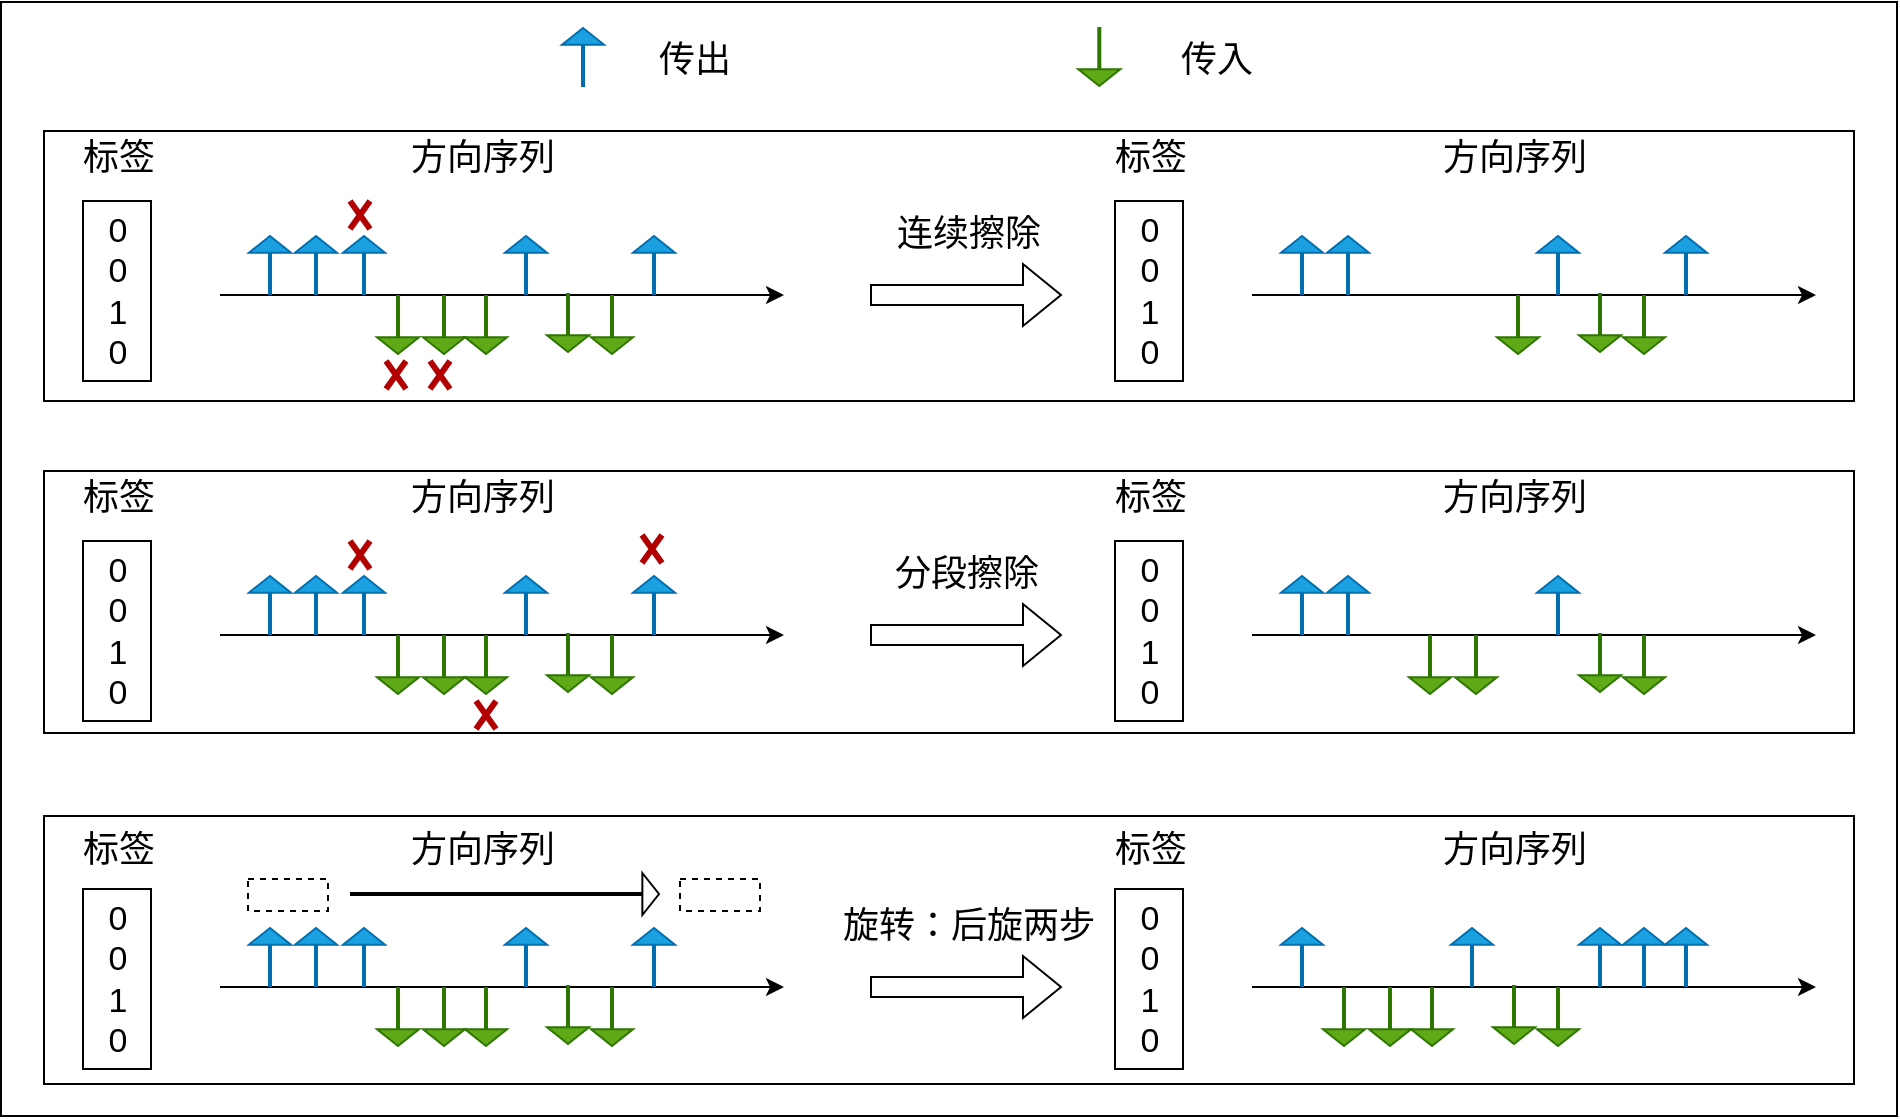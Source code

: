 <mxfile version="24.2.7" type="github">
  <diagram name="第 1 页" id="veTfEaaRUg24bMU7oj6q">
    <mxGraphModel dx="2250" dy="539" grid="0" gridSize="10" guides="1" tooltips="1" connect="1" arrows="1" fold="1" page="0" pageScale="1" pageWidth="827" pageHeight="1169" math="0" shadow="0">
      <root>
        <mxCell id="0" />
        <mxCell id="1" parent="0" />
        <mxCell id="7KPiV920Xkv_OjgTi7J9-102" value="" style="endArrow=classic;html=1;rounded=0;fontStyle=0" edge="1" parent="1">
          <mxGeometry width="50" height="50" relative="1" as="geometry">
            <mxPoint x="-854" y="662.5" as="sourcePoint" />
            <mxPoint x="-572" y="662.5" as="targetPoint" />
          </mxGeometry>
        </mxCell>
        <mxCell id="7KPiV920Xkv_OjgTi7J9-103" value="" style="shape=flexArrow;endArrow=classic;html=1;rounded=0;fontStyle=0" edge="1" parent="1">
          <mxGeometry width="50" height="50" relative="1" as="geometry">
            <mxPoint x="-529" y="662.5" as="sourcePoint" />
            <mxPoint x="-433" y="662.5" as="targetPoint" />
          </mxGeometry>
        </mxCell>
        <mxCell id="7KPiV920Xkv_OjgTi7J9-104" value="&lt;font size=&quot;1&quot;&gt;&lt;span style=&quot;font-size: 18px;&quot;&gt;分段擦除&lt;/span&gt;&lt;/font&gt;" style="text;html=1;align=center;verticalAlign=middle;resizable=0;points=[];autosize=1;strokeColor=none;fillColor=none;fontStyle=0" vertex="1" parent="1">
          <mxGeometry x="-526" y="614.5" width="90" height="34" as="geometry" />
        </mxCell>
        <mxCell id="7KPiV920Xkv_OjgTi7J9-105" value="" style="shape=flexArrow;endArrow=classic;html=1;rounded=0;endWidth=19;endSize=2.44;width=1;fillColor=#1ba1e2;strokeColor=#006EAF;fontStyle=0" edge="1" parent="1">
          <mxGeometry width="50" height="50" relative="1" as="geometry">
            <mxPoint x="-806" y="662.5" as="sourcePoint" />
            <mxPoint x="-806" y="632.5" as="targetPoint" />
          </mxGeometry>
        </mxCell>
        <mxCell id="7KPiV920Xkv_OjgTi7J9-106" value="" style="shape=flexArrow;endArrow=classic;html=1;rounded=0;endWidth=19;endSize=2.44;width=1;fillColor=#1ba1e2;strokeColor=#006EAF;fontStyle=0" edge="1" parent="1">
          <mxGeometry width="50" height="50" relative="1" as="geometry">
            <mxPoint x="-782" y="662.5" as="sourcePoint" />
            <mxPoint x="-782" y="632.5" as="targetPoint" />
          </mxGeometry>
        </mxCell>
        <mxCell id="7KPiV920Xkv_OjgTi7J9-107" value="" style="shape=flexArrow;endArrow=classic;html=1;rounded=0;endWidth=19;endSize=2.44;width=1;fillColor=#1ba1e2;strokeColor=#006EAF;fontStyle=0" edge="1" parent="1">
          <mxGeometry width="50" height="50" relative="1" as="geometry">
            <mxPoint x="-829" y="662.5" as="sourcePoint" />
            <mxPoint x="-829" y="632.5" as="targetPoint" />
          </mxGeometry>
        </mxCell>
        <mxCell id="7KPiV920Xkv_OjgTi7J9-108" value="" style="shape=flexArrow;endArrow=classic;html=1;rounded=0;fillColor=#60a917;strokeColor=#2D7600;endWidth=19;endSize=2.44;width=1;fontStyle=0" edge="1" parent="1">
          <mxGeometry width="50" height="50" relative="1" as="geometry">
            <mxPoint x="-765" y="662.5" as="sourcePoint" />
            <mxPoint x="-765" y="692.5" as="targetPoint" />
          </mxGeometry>
        </mxCell>
        <mxCell id="7KPiV920Xkv_OjgTi7J9-109" value="" style="shape=flexArrow;endArrow=classic;html=1;rounded=0;fillColor=#60a917;strokeColor=#2D7600;endWidth=19;endSize=2.44;width=1;fontStyle=0" edge="1" parent="1">
          <mxGeometry width="50" height="50" relative="1" as="geometry">
            <mxPoint x="-742" y="662.5" as="sourcePoint" />
            <mxPoint x="-742" y="692.5" as="targetPoint" />
          </mxGeometry>
        </mxCell>
        <mxCell id="7KPiV920Xkv_OjgTi7J9-110" value="" style="shape=flexArrow;endArrow=classic;html=1;rounded=0;fillColor=#60a917;strokeColor=#2D7600;endWidth=19;endSize=2.44;width=1;fontStyle=0" edge="1" parent="1">
          <mxGeometry width="50" height="50" relative="1" as="geometry">
            <mxPoint x="-721" y="662.5" as="sourcePoint" />
            <mxPoint x="-721" y="692.5" as="targetPoint" />
          </mxGeometry>
        </mxCell>
        <mxCell id="7KPiV920Xkv_OjgTi7J9-111" value="" style="shape=flexArrow;endArrow=classic;html=1;rounded=0;endWidth=19;endSize=2.44;width=1;fillColor=#1ba1e2;strokeColor=#006EAF;fontStyle=0" edge="1" parent="1">
          <mxGeometry width="50" height="50" relative="1" as="geometry">
            <mxPoint x="-701" y="662.5" as="sourcePoint" />
            <mxPoint x="-701" y="632.5" as="targetPoint" />
          </mxGeometry>
        </mxCell>
        <mxCell id="7KPiV920Xkv_OjgTi7J9-112" value="" style="shape=flexArrow;endArrow=classic;html=1;rounded=0;fillColor=#60a917;strokeColor=#2D7600;endWidth=19;endSize=2.44;width=1;fontStyle=0" edge="1" parent="1">
          <mxGeometry width="50" height="50" relative="1" as="geometry">
            <mxPoint x="-680" y="661.5" as="sourcePoint" />
            <mxPoint x="-680" y="691.5" as="targetPoint" />
          </mxGeometry>
        </mxCell>
        <mxCell id="7KPiV920Xkv_OjgTi7J9-113" value="" style="shape=flexArrow;endArrow=classic;html=1;rounded=0;fillColor=#60a917;strokeColor=#2D7600;endWidth=19;endSize=2.44;width=1;fontStyle=0" edge="1" parent="1">
          <mxGeometry width="50" height="50" relative="1" as="geometry">
            <mxPoint x="-658" y="662.5" as="sourcePoint" />
            <mxPoint x="-658" y="692.5" as="targetPoint" />
          </mxGeometry>
        </mxCell>
        <mxCell id="7KPiV920Xkv_OjgTi7J9-114" value="" style="shape=flexArrow;endArrow=classic;html=1;rounded=0;endWidth=19;endSize=2.44;width=1;fillColor=#1ba1e2;strokeColor=#006EAF;fontStyle=0" edge="1" parent="1">
          <mxGeometry width="50" height="50" relative="1" as="geometry">
            <mxPoint x="-637" y="662.5" as="sourcePoint" />
            <mxPoint x="-637" y="632.5" as="targetPoint" />
          </mxGeometry>
        </mxCell>
        <mxCell id="7KPiV920Xkv_OjgTi7J9-115" value="&lt;font size=&quot;1&quot;&gt;&lt;span&gt;&lt;font style=&quot;font-size: 18px;&quot;&gt;方向序列&lt;/font&gt;&lt;/span&gt;&lt;/font&gt;" style="text;html=1;align=center;verticalAlign=middle;resizable=0;points=[];autosize=1;strokeColor=none;fillColor=none;fontStyle=0" vertex="1" parent="1">
          <mxGeometry x="-768" y="576.5" width="90" height="34" as="geometry" />
        </mxCell>
        <mxCell id="7KPiV920Xkv_OjgTi7J9-116" value="&lt;font size=&quot;1&quot;&gt;&lt;span&gt;&lt;font style=&quot;font-size: 18px;&quot;&gt;标签&lt;/font&gt;&lt;/span&gt;&lt;/font&gt;" style="text;html=1;align=center;verticalAlign=middle;resizable=0;points=[];autosize=1;strokeColor=none;fillColor=none;fontStyle=0" vertex="1" parent="1">
          <mxGeometry x="-932" y="576.5" width="54" height="34" as="geometry" />
        </mxCell>
        <mxCell id="7KPiV920Xkv_OjgTi7J9-117" value="&lt;div style=&quot;font-size: 17px;&quot;&gt;&lt;font style=&quot;font-size: 17px;&quot;&gt;&lt;span&gt;&lt;font style=&quot;font-size: 17px;&quot;&gt;0&lt;/font&gt;&lt;/span&gt;&lt;/font&gt;&lt;/div&gt;&lt;div style=&quot;font-size: 17px;&quot;&gt;&lt;font style=&quot;font-size: 17px;&quot;&gt;&lt;span&gt;&lt;font style=&quot;font-size: 17px;&quot;&gt;0&lt;br&gt;&lt;/font&gt;&lt;/span&gt;&lt;/font&gt;&lt;/div&gt;&lt;div style=&quot;font-size: 17px;&quot;&gt;&lt;font style=&quot;font-size: 17px;&quot;&gt;&lt;span&gt;&lt;font style=&quot;font-size: 17px;&quot;&gt;1&lt;/font&gt;&lt;/span&gt;&lt;/font&gt;&lt;/div&gt;&lt;div style=&quot;font-size: 17px;&quot;&gt;&lt;font style=&quot;font-size: 17px;&quot;&gt;&lt;span&gt;&lt;font style=&quot;font-size: 17px;&quot;&gt;&lt;font style=&quot;font-size: 17px;&quot;&gt;0&lt;/font&gt;&lt;br&gt;&lt;/font&gt;&lt;/span&gt;&lt;/font&gt;&lt;/div&gt;" style="rounded=0;whiteSpace=wrap;html=1;fontStyle=0" vertex="1" parent="1">
          <mxGeometry x="-922.5" y="789.5" width="34" height="90" as="geometry" />
        </mxCell>
        <mxCell id="7KPiV920Xkv_OjgTi7J9-118" value="" style="shape=umlDestroy;whiteSpace=wrap;html=1;strokeWidth=3;targetShapes=umlLifeline;fillColor=#e51400;fontColor=#ffffff;strokeColor=#B20000;fontStyle=0" vertex="1" parent="1">
          <mxGeometry x="-643" y="612.5" width="10" height="14" as="geometry" />
        </mxCell>
        <mxCell id="7KPiV920Xkv_OjgTi7J9-119" value="" style="shape=umlDestroy;whiteSpace=wrap;html=1;strokeWidth=3;targetShapes=umlLifeline;fillColor=#e51400;fontColor=#ffffff;strokeColor=#B20000;fontStyle=0" vertex="1" parent="1">
          <mxGeometry x="-789" y="615.5" width="10" height="14" as="geometry" />
        </mxCell>
        <mxCell id="7KPiV920Xkv_OjgTi7J9-120" value="" style="shape=umlDestroy;whiteSpace=wrap;html=1;strokeWidth=3;targetShapes=umlLifeline;fillColor=#e51400;fontColor=#ffffff;strokeColor=#B20000;fontStyle=0" vertex="1" parent="1">
          <mxGeometry x="-726" y="695.5" width="10" height="14" as="geometry" />
        </mxCell>
        <mxCell id="7KPiV920Xkv_OjgTi7J9-121" value="" style="endArrow=classic;html=1;rounded=0;fontStyle=0" edge="1" parent="1">
          <mxGeometry width="50" height="50" relative="1" as="geometry">
            <mxPoint x="-338" y="662.5" as="sourcePoint" />
            <mxPoint x="-56" y="662.5" as="targetPoint" />
          </mxGeometry>
        </mxCell>
        <mxCell id="7KPiV920Xkv_OjgTi7J9-122" value="" style="shape=flexArrow;endArrow=classic;html=1;rounded=0;endWidth=19;endSize=2.44;width=1;fillColor=#1ba1e2;strokeColor=#006EAF;fontStyle=0" edge="1" parent="1">
          <mxGeometry width="50" height="50" relative="1" as="geometry">
            <mxPoint x="-290" y="662.5" as="sourcePoint" />
            <mxPoint x="-290" y="632.5" as="targetPoint" />
          </mxGeometry>
        </mxCell>
        <mxCell id="7KPiV920Xkv_OjgTi7J9-123" value="" style="shape=flexArrow;endArrow=classic;html=1;rounded=0;endWidth=19;endSize=2.44;width=1;fillColor=#1ba1e2;strokeColor=#006EAF;fontStyle=0" edge="1" parent="1">
          <mxGeometry width="50" height="50" relative="1" as="geometry">
            <mxPoint x="-313" y="662.5" as="sourcePoint" />
            <mxPoint x="-313" y="632.5" as="targetPoint" />
          </mxGeometry>
        </mxCell>
        <mxCell id="7KPiV920Xkv_OjgTi7J9-124" value="" style="shape=flexArrow;endArrow=classic;html=1;rounded=0;fillColor=#60a917;strokeColor=#2D7600;endWidth=19;endSize=2.44;width=1;fontStyle=0" edge="1" parent="1">
          <mxGeometry width="50" height="50" relative="1" as="geometry">
            <mxPoint x="-249" y="662.5" as="sourcePoint" />
            <mxPoint x="-249" y="692.5" as="targetPoint" />
          </mxGeometry>
        </mxCell>
        <mxCell id="7KPiV920Xkv_OjgTi7J9-125" value="" style="shape=flexArrow;endArrow=classic;html=1;rounded=0;fillColor=#60a917;strokeColor=#2D7600;endWidth=19;endSize=2.44;width=1;fontStyle=0" edge="1" parent="1">
          <mxGeometry width="50" height="50" relative="1" as="geometry">
            <mxPoint x="-226" y="662.5" as="sourcePoint" />
            <mxPoint x="-226" y="692.5" as="targetPoint" />
          </mxGeometry>
        </mxCell>
        <mxCell id="7KPiV920Xkv_OjgTi7J9-126" value="" style="shape=flexArrow;endArrow=classic;html=1;rounded=0;endWidth=19;endSize=2.44;width=1;fillColor=#1ba1e2;strokeColor=#006EAF;fontStyle=0" edge="1" parent="1">
          <mxGeometry width="50" height="50" relative="1" as="geometry">
            <mxPoint x="-185" y="662.5" as="sourcePoint" />
            <mxPoint x="-185" y="632.5" as="targetPoint" />
          </mxGeometry>
        </mxCell>
        <mxCell id="7KPiV920Xkv_OjgTi7J9-127" value="" style="shape=flexArrow;endArrow=classic;html=1;rounded=0;fillColor=#60a917;strokeColor=#2D7600;endWidth=19;endSize=2.44;width=1;fontStyle=0" edge="1" parent="1">
          <mxGeometry width="50" height="50" relative="1" as="geometry">
            <mxPoint x="-164" y="661.5" as="sourcePoint" />
            <mxPoint x="-164" y="691.5" as="targetPoint" />
          </mxGeometry>
        </mxCell>
        <mxCell id="7KPiV920Xkv_OjgTi7J9-128" value="" style="shape=flexArrow;endArrow=classic;html=1;rounded=0;fillColor=#60a917;strokeColor=#2D7600;endWidth=19;endSize=2.44;width=1;fontStyle=0" edge="1" parent="1">
          <mxGeometry width="50" height="50" relative="1" as="geometry">
            <mxPoint x="-142" y="662.5" as="sourcePoint" />
            <mxPoint x="-142" y="692.5" as="targetPoint" />
          </mxGeometry>
        </mxCell>
        <mxCell id="7KPiV920Xkv_OjgTi7J9-129" value="&lt;font size=&quot;1&quot;&gt;&lt;span&gt;&lt;font style=&quot;font-size: 18px;&quot;&gt;方向序列&lt;/font&gt;&lt;/span&gt;&lt;/font&gt;" style="text;html=1;align=center;verticalAlign=middle;resizable=0;points=[];autosize=1;strokeColor=none;fillColor=none;fontStyle=0" vertex="1" parent="1">
          <mxGeometry x="-252" y="576.5" width="90" height="34" as="geometry" />
        </mxCell>
        <mxCell id="7KPiV920Xkv_OjgTi7J9-130" value="&lt;font size=&quot;1&quot;&gt;&lt;span&gt;&lt;font style=&quot;font-size: 18px;&quot;&gt;标签&lt;/font&gt;&lt;/span&gt;&lt;/font&gt;" style="text;html=1;align=center;verticalAlign=middle;resizable=0;points=[];autosize=1;strokeColor=none;fillColor=none;fontStyle=0" vertex="1" parent="1">
          <mxGeometry x="-416" y="576.5" width="54" height="34" as="geometry" />
        </mxCell>
        <mxCell id="7KPiV920Xkv_OjgTi7J9-131" value="&lt;div style=&quot;font-size: 17px;&quot;&gt;&lt;font style=&quot;font-size: 17px;&quot;&gt;&lt;span&gt;&lt;font style=&quot;font-size: 17px;&quot;&gt;0&lt;/font&gt;&lt;/span&gt;&lt;/font&gt;&lt;/div&gt;&lt;div style=&quot;font-size: 17px;&quot;&gt;&lt;font style=&quot;font-size: 17px;&quot;&gt;&lt;span&gt;&lt;font style=&quot;font-size: 17px;&quot;&gt;0&lt;br&gt;&lt;/font&gt;&lt;/span&gt;&lt;/font&gt;&lt;/div&gt;&lt;div style=&quot;font-size: 17px;&quot;&gt;&lt;font style=&quot;font-size: 17px;&quot;&gt;&lt;span&gt;&lt;font style=&quot;font-size: 17px;&quot;&gt;1&lt;/font&gt;&lt;/span&gt;&lt;/font&gt;&lt;/div&gt;&lt;div style=&quot;font-size: 17px;&quot;&gt;&lt;font style=&quot;font-size: 17px;&quot;&gt;&lt;span&gt;&lt;font style=&quot;font-size: 17px;&quot;&gt;&lt;font style=&quot;font-size: 17px;&quot;&gt;0&lt;/font&gt;&lt;br&gt;&lt;/font&gt;&lt;/span&gt;&lt;/font&gt;&lt;/div&gt;" style="rounded=0;whiteSpace=wrap;html=1;fontStyle=0" vertex="1" parent="1">
          <mxGeometry x="-406.5" y="615.5" width="34" height="90" as="geometry" />
        </mxCell>
        <mxCell id="7KPiV920Xkv_OjgTi7J9-132" value="" style="endArrow=classic;html=1;rounded=0;fontStyle=0" edge="1" parent="1">
          <mxGeometry width="50" height="50" relative="1" as="geometry">
            <mxPoint x="-854" y="492.5" as="sourcePoint" />
            <mxPoint x="-572" y="492.5" as="targetPoint" />
          </mxGeometry>
        </mxCell>
        <mxCell id="7KPiV920Xkv_OjgTi7J9-133" value="" style="shape=flexArrow;endArrow=classic;html=1;rounded=0;fontStyle=0" edge="1" parent="1">
          <mxGeometry width="50" height="50" relative="1" as="geometry">
            <mxPoint x="-529" y="492.5" as="sourcePoint" />
            <mxPoint x="-433" y="492.5" as="targetPoint" />
          </mxGeometry>
        </mxCell>
        <mxCell id="7KPiV920Xkv_OjgTi7J9-134" value="&lt;font size=&quot;1&quot;&gt;&lt;span style=&quot;font-size: 18px;&quot;&gt;连续擦除&lt;/span&gt;&lt;/font&gt;" style="text;html=1;align=center;verticalAlign=middle;resizable=0;points=[];autosize=1;strokeColor=none;fillColor=none;fontStyle=0" vertex="1" parent="1">
          <mxGeometry x="-525" y="444.5" width="90" height="34" as="geometry" />
        </mxCell>
        <mxCell id="7KPiV920Xkv_OjgTi7J9-135" value="" style="shape=flexArrow;endArrow=classic;html=1;rounded=0;endWidth=19;endSize=2.44;width=1;fillColor=#1ba1e2;strokeColor=#006EAF;fontStyle=0" edge="1" parent="1">
          <mxGeometry width="50" height="50" relative="1" as="geometry">
            <mxPoint x="-806" y="492.5" as="sourcePoint" />
            <mxPoint x="-806" y="462.5" as="targetPoint" />
          </mxGeometry>
        </mxCell>
        <mxCell id="7KPiV920Xkv_OjgTi7J9-136" value="" style="shape=flexArrow;endArrow=classic;html=1;rounded=0;endWidth=19;endSize=2.44;width=1;fillColor=#1ba1e2;strokeColor=#006EAF;fontStyle=0" edge="1" parent="1">
          <mxGeometry width="50" height="50" relative="1" as="geometry">
            <mxPoint x="-782" y="492.5" as="sourcePoint" />
            <mxPoint x="-782" y="462.5" as="targetPoint" />
          </mxGeometry>
        </mxCell>
        <mxCell id="7KPiV920Xkv_OjgTi7J9-137" value="" style="shape=flexArrow;endArrow=classic;html=1;rounded=0;endWidth=19;endSize=2.44;width=1;fillColor=#1ba1e2;strokeColor=#006EAF;fontStyle=0" edge="1" parent="1">
          <mxGeometry width="50" height="50" relative="1" as="geometry">
            <mxPoint x="-829" y="492.5" as="sourcePoint" />
            <mxPoint x="-829" y="462.5" as="targetPoint" />
          </mxGeometry>
        </mxCell>
        <mxCell id="7KPiV920Xkv_OjgTi7J9-138" value="" style="shape=flexArrow;endArrow=classic;html=1;rounded=0;fillColor=#60a917;strokeColor=#2D7600;endWidth=19;endSize=2.44;width=1;fontStyle=0" edge="1" parent="1">
          <mxGeometry width="50" height="50" relative="1" as="geometry">
            <mxPoint x="-765" y="492.5" as="sourcePoint" />
            <mxPoint x="-765" y="522.5" as="targetPoint" />
          </mxGeometry>
        </mxCell>
        <mxCell id="7KPiV920Xkv_OjgTi7J9-139" value="" style="shape=flexArrow;endArrow=classic;html=1;rounded=0;fillColor=#60a917;strokeColor=#2D7600;endWidth=19;endSize=2.44;width=1;fontStyle=0" edge="1" parent="1">
          <mxGeometry width="50" height="50" relative="1" as="geometry">
            <mxPoint x="-742" y="492.5" as="sourcePoint" />
            <mxPoint x="-742" y="522.5" as="targetPoint" />
          </mxGeometry>
        </mxCell>
        <mxCell id="7KPiV920Xkv_OjgTi7J9-140" value="" style="shape=flexArrow;endArrow=classic;html=1;rounded=0;fillColor=#60a917;strokeColor=#2D7600;endWidth=19;endSize=2.44;width=1;fontStyle=0" edge="1" parent="1">
          <mxGeometry width="50" height="50" relative="1" as="geometry">
            <mxPoint x="-721" y="492.5" as="sourcePoint" />
            <mxPoint x="-721" y="522.5" as="targetPoint" />
          </mxGeometry>
        </mxCell>
        <mxCell id="7KPiV920Xkv_OjgTi7J9-141" value="" style="shape=flexArrow;endArrow=classic;html=1;rounded=0;endWidth=19;endSize=2.44;width=1;fillColor=#1ba1e2;strokeColor=#006EAF;fontStyle=0" edge="1" parent="1">
          <mxGeometry width="50" height="50" relative="1" as="geometry">
            <mxPoint x="-701" y="492.5" as="sourcePoint" />
            <mxPoint x="-701" y="462.5" as="targetPoint" />
          </mxGeometry>
        </mxCell>
        <mxCell id="7KPiV920Xkv_OjgTi7J9-142" value="" style="shape=flexArrow;endArrow=classic;html=1;rounded=0;fillColor=#60a917;strokeColor=#2D7600;endWidth=19;endSize=2.44;width=1;fontStyle=0" edge="1" parent="1">
          <mxGeometry width="50" height="50" relative="1" as="geometry">
            <mxPoint x="-680" y="491.5" as="sourcePoint" />
            <mxPoint x="-680" y="521.5" as="targetPoint" />
          </mxGeometry>
        </mxCell>
        <mxCell id="7KPiV920Xkv_OjgTi7J9-143" value="" style="shape=flexArrow;endArrow=classic;html=1;rounded=0;fillColor=#60a917;strokeColor=#2D7600;endWidth=19;endSize=2.44;width=1;fontStyle=0" edge="1" parent="1">
          <mxGeometry width="50" height="50" relative="1" as="geometry">
            <mxPoint x="-658" y="492.5" as="sourcePoint" />
            <mxPoint x="-658" y="522.5" as="targetPoint" />
          </mxGeometry>
        </mxCell>
        <mxCell id="7KPiV920Xkv_OjgTi7J9-144" value="" style="shape=flexArrow;endArrow=classic;html=1;rounded=0;endWidth=19;endSize=2.44;width=1;fillColor=#1ba1e2;strokeColor=#006EAF;fontStyle=0" edge="1" parent="1">
          <mxGeometry width="50" height="50" relative="1" as="geometry">
            <mxPoint x="-637" y="492.5" as="sourcePoint" />
            <mxPoint x="-637" y="462.5" as="targetPoint" />
          </mxGeometry>
        </mxCell>
        <mxCell id="7KPiV920Xkv_OjgTi7J9-145" value="&lt;font size=&quot;1&quot;&gt;&lt;span&gt;&lt;font style=&quot;font-size: 18px;&quot;&gt;方向序列&lt;/font&gt;&lt;/span&gt;&lt;/font&gt;" style="text;html=1;align=center;verticalAlign=middle;resizable=0;points=[];autosize=1;strokeColor=none;fillColor=none;fontStyle=0" vertex="1" parent="1">
          <mxGeometry x="-768" y="406.5" width="90" height="34" as="geometry" />
        </mxCell>
        <mxCell id="7KPiV920Xkv_OjgTi7J9-146" value="&lt;font size=&quot;1&quot;&gt;&lt;span&gt;&lt;font style=&quot;font-size: 18px;&quot;&gt;标签&lt;/font&gt;&lt;/span&gt;&lt;/font&gt;" style="text;html=1;align=center;verticalAlign=middle;resizable=0;points=[];autosize=1;strokeColor=none;fillColor=none;fontStyle=0" vertex="1" parent="1">
          <mxGeometry x="-932" y="406.5" width="54" height="34" as="geometry" />
        </mxCell>
        <mxCell id="7KPiV920Xkv_OjgTi7J9-147" value="&lt;div style=&quot;font-size: 17px;&quot;&gt;&lt;font style=&quot;font-size: 17px;&quot;&gt;&lt;span&gt;&lt;font style=&quot;font-size: 17px;&quot;&gt;0&lt;/font&gt;&lt;/span&gt;&lt;/font&gt;&lt;/div&gt;&lt;div style=&quot;font-size: 17px;&quot;&gt;&lt;font style=&quot;font-size: 17px;&quot;&gt;&lt;span&gt;&lt;font style=&quot;font-size: 17px;&quot;&gt;0&lt;br&gt;&lt;/font&gt;&lt;/span&gt;&lt;/font&gt;&lt;/div&gt;&lt;div style=&quot;font-size: 17px;&quot;&gt;&lt;font style=&quot;font-size: 17px;&quot;&gt;&lt;span&gt;&lt;font style=&quot;font-size: 17px;&quot;&gt;1&lt;/font&gt;&lt;/span&gt;&lt;/font&gt;&lt;/div&gt;&lt;div style=&quot;font-size: 17px;&quot;&gt;&lt;font style=&quot;font-size: 17px;&quot;&gt;&lt;span&gt;&lt;font style=&quot;font-size: 17px;&quot;&gt;&lt;font style=&quot;font-size: 17px;&quot;&gt;0&lt;/font&gt;&lt;br&gt;&lt;/font&gt;&lt;/span&gt;&lt;/font&gt;&lt;/div&gt;" style="rounded=0;whiteSpace=wrap;html=1;fontStyle=0" vertex="1" parent="1">
          <mxGeometry x="-922.5" y="445.5" width="34" height="90" as="geometry" />
        </mxCell>
        <mxCell id="7KPiV920Xkv_OjgTi7J9-148" value="" style="shape=umlDestroy;whiteSpace=wrap;html=1;strokeWidth=3;targetShapes=umlLifeline;fillColor=#e51400;fontColor=#ffffff;strokeColor=#B20000;fontStyle=0" vertex="1" parent="1">
          <mxGeometry x="-749" y="525.5" width="10" height="14" as="geometry" />
        </mxCell>
        <mxCell id="7KPiV920Xkv_OjgTi7J9-149" value="" style="shape=umlDestroy;whiteSpace=wrap;html=1;strokeWidth=3;targetShapes=umlLifeline;fillColor=#e51400;fontColor=#ffffff;strokeColor=#B20000;fontStyle=0" vertex="1" parent="1">
          <mxGeometry x="-789" y="445.5" width="10" height="14" as="geometry" />
        </mxCell>
        <mxCell id="7KPiV920Xkv_OjgTi7J9-150" value="" style="endArrow=classic;html=1;rounded=0;fontStyle=0" edge="1" parent="1">
          <mxGeometry width="50" height="50" relative="1" as="geometry">
            <mxPoint x="-338" y="492.5" as="sourcePoint" />
            <mxPoint x="-56" y="492.5" as="targetPoint" />
          </mxGeometry>
        </mxCell>
        <mxCell id="7KPiV920Xkv_OjgTi7J9-151" value="" style="shape=flexArrow;endArrow=classic;html=1;rounded=0;endWidth=19;endSize=2.44;width=1;fillColor=#1ba1e2;strokeColor=#006EAF;fontStyle=0" edge="1" parent="1">
          <mxGeometry width="50" height="50" relative="1" as="geometry">
            <mxPoint x="-290" y="492.5" as="sourcePoint" />
            <mxPoint x="-290" y="462.5" as="targetPoint" />
          </mxGeometry>
        </mxCell>
        <mxCell id="7KPiV920Xkv_OjgTi7J9-152" value="" style="shape=flexArrow;endArrow=classic;html=1;rounded=0;endWidth=19;endSize=2.44;width=1;fillColor=#1ba1e2;strokeColor=#006EAF;fontStyle=0" edge="1" parent="1">
          <mxGeometry width="50" height="50" relative="1" as="geometry">
            <mxPoint x="-313" y="492.5" as="sourcePoint" />
            <mxPoint x="-313" y="462.5" as="targetPoint" />
          </mxGeometry>
        </mxCell>
        <mxCell id="7KPiV920Xkv_OjgTi7J9-153" value="" style="shape=flexArrow;endArrow=classic;html=1;rounded=0;fillColor=#60a917;strokeColor=#2D7600;endWidth=19;endSize=2.44;width=1;fontStyle=0" edge="1" parent="1">
          <mxGeometry width="50" height="50" relative="1" as="geometry">
            <mxPoint x="-205" y="492.5" as="sourcePoint" />
            <mxPoint x="-205" y="522.5" as="targetPoint" />
          </mxGeometry>
        </mxCell>
        <mxCell id="7KPiV920Xkv_OjgTi7J9-154" value="" style="shape=flexArrow;endArrow=classic;html=1;rounded=0;endWidth=19;endSize=2.44;width=1;fillColor=#1ba1e2;strokeColor=#006EAF;fontStyle=0" edge="1" parent="1">
          <mxGeometry width="50" height="50" relative="1" as="geometry">
            <mxPoint x="-185" y="492.5" as="sourcePoint" />
            <mxPoint x="-185" y="462.5" as="targetPoint" />
          </mxGeometry>
        </mxCell>
        <mxCell id="7KPiV920Xkv_OjgTi7J9-155" value="" style="shape=flexArrow;endArrow=classic;html=1;rounded=0;fillColor=#60a917;strokeColor=#2D7600;endWidth=19;endSize=2.44;width=1;fontStyle=0" edge="1" parent="1">
          <mxGeometry width="50" height="50" relative="1" as="geometry">
            <mxPoint x="-164" y="491.5" as="sourcePoint" />
            <mxPoint x="-164" y="521.5" as="targetPoint" />
          </mxGeometry>
        </mxCell>
        <mxCell id="7KPiV920Xkv_OjgTi7J9-156" value="" style="shape=flexArrow;endArrow=classic;html=1;rounded=0;fillColor=#60a917;strokeColor=#2D7600;endWidth=19;endSize=2.44;width=1;fontStyle=0" edge="1" parent="1">
          <mxGeometry width="50" height="50" relative="1" as="geometry">
            <mxPoint x="-142" y="492.5" as="sourcePoint" />
            <mxPoint x="-142" y="522.5" as="targetPoint" />
          </mxGeometry>
        </mxCell>
        <mxCell id="7KPiV920Xkv_OjgTi7J9-157" value="" style="shape=flexArrow;endArrow=classic;html=1;rounded=0;endWidth=19;endSize=2.44;width=1;fillColor=#1ba1e2;strokeColor=#006EAF;fontStyle=0" edge="1" parent="1">
          <mxGeometry width="50" height="50" relative="1" as="geometry">
            <mxPoint x="-121" y="492.5" as="sourcePoint" />
            <mxPoint x="-121" y="462.5" as="targetPoint" />
          </mxGeometry>
        </mxCell>
        <mxCell id="7KPiV920Xkv_OjgTi7J9-158" value="&lt;font size=&quot;1&quot;&gt;&lt;span&gt;&lt;font style=&quot;font-size: 18px;&quot;&gt;方向序列&lt;/font&gt;&lt;/span&gt;&lt;/font&gt;" style="text;html=1;align=center;verticalAlign=middle;resizable=0;points=[];autosize=1;strokeColor=none;fillColor=none;fontStyle=0" vertex="1" parent="1">
          <mxGeometry x="-252" y="406.5" width="90" height="34" as="geometry" />
        </mxCell>
        <mxCell id="7KPiV920Xkv_OjgTi7J9-159" value="&lt;font size=&quot;1&quot;&gt;&lt;span&gt;&lt;font style=&quot;font-size: 18px;&quot;&gt;标签&lt;/font&gt;&lt;/span&gt;&lt;/font&gt;" style="text;html=1;align=center;verticalAlign=middle;resizable=0;points=[];autosize=1;strokeColor=none;fillColor=none;fontStyle=0" vertex="1" parent="1">
          <mxGeometry x="-416" y="406.5" width="54" height="34" as="geometry" />
        </mxCell>
        <mxCell id="7KPiV920Xkv_OjgTi7J9-160" value="&lt;div style=&quot;font-size: 17px;&quot;&gt;&lt;font style=&quot;font-size: 17px;&quot;&gt;&lt;span&gt;&lt;font style=&quot;font-size: 17px;&quot;&gt;0&lt;/font&gt;&lt;/span&gt;&lt;/font&gt;&lt;/div&gt;&lt;div style=&quot;font-size: 17px;&quot;&gt;&lt;font style=&quot;font-size: 17px;&quot;&gt;&lt;span&gt;&lt;font style=&quot;font-size: 17px;&quot;&gt;0&lt;br&gt;&lt;/font&gt;&lt;/span&gt;&lt;/font&gt;&lt;/div&gt;&lt;div style=&quot;font-size: 17px;&quot;&gt;&lt;font style=&quot;font-size: 17px;&quot;&gt;&lt;span&gt;&lt;font style=&quot;font-size: 17px;&quot;&gt;1&lt;/font&gt;&lt;/span&gt;&lt;/font&gt;&lt;/div&gt;&lt;div style=&quot;font-size: 17px;&quot;&gt;&lt;font style=&quot;font-size: 17px;&quot;&gt;&lt;span&gt;&lt;font style=&quot;font-size: 17px;&quot;&gt;&lt;font style=&quot;font-size: 17px;&quot;&gt;0&lt;/font&gt;&lt;br&gt;&lt;/font&gt;&lt;/span&gt;&lt;/font&gt;&lt;/div&gt;" style="rounded=0;whiteSpace=wrap;html=1;fontStyle=0" vertex="1" parent="1">
          <mxGeometry x="-406.5" y="445.5" width="34" height="90" as="geometry" />
        </mxCell>
        <mxCell id="7KPiV920Xkv_OjgTi7J9-161" value="" style="endArrow=classic;html=1;rounded=0;fontStyle=0" edge="1" parent="1">
          <mxGeometry width="50" height="50" relative="1" as="geometry">
            <mxPoint x="-854" y="838.5" as="sourcePoint" />
            <mxPoint x="-572" y="838.5" as="targetPoint" />
          </mxGeometry>
        </mxCell>
        <mxCell id="7KPiV920Xkv_OjgTi7J9-162" value="" style="shape=flexArrow;endArrow=classic;html=1;rounded=0;fontStyle=0" edge="1" parent="1">
          <mxGeometry width="50" height="50" relative="1" as="geometry">
            <mxPoint x="-529" y="838.5" as="sourcePoint" />
            <mxPoint x="-433" y="838.5" as="targetPoint" />
          </mxGeometry>
        </mxCell>
        <mxCell id="7KPiV920Xkv_OjgTi7J9-163" value="&lt;font size=&quot;1&quot;&gt;&lt;span style=&quot;font-size: 18px;&quot;&gt;旋转：后旋两步&lt;/span&gt;&lt;/font&gt;" style="text;html=1;align=center;verticalAlign=middle;resizable=0;points=[];autosize=1;strokeColor=none;fillColor=none;fontStyle=0" vertex="1" parent="1">
          <mxGeometry x="-552" y="790.5" width="144" height="34" as="geometry" />
        </mxCell>
        <mxCell id="7KPiV920Xkv_OjgTi7J9-164" value="" style="shape=flexArrow;endArrow=classic;html=1;rounded=0;endWidth=19;endSize=2.44;width=1;fillColor=#1ba1e2;strokeColor=#006EAF;fontStyle=0" edge="1" parent="1">
          <mxGeometry width="50" height="50" relative="1" as="geometry">
            <mxPoint x="-806" y="838.5" as="sourcePoint" />
            <mxPoint x="-806" y="808.5" as="targetPoint" />
          </mxGeometry>
        </mxCell>
        <mxCell id="7KPiV920Xkv_OjgTi7J9-165" value="" style="shape=flexArrow;endArrow=classic;html=1;rounded=0;endWidth=19;endSize=2.44;width=1;fillColor=#1ba1e2;strokeColor=#006EAF;fontStyle=0" edge="1" parent="1">
          <mxGeometry width="50" height="50" relative="1" as="geometry">
            <mxPoint x="-782" y="838.5" as="sourcePoint" />
            <mxPoint x="-782" y="808.5" as="targetPoint" />
          </mxGeometry>
        </mxCell>
        <mxCell id="7KPiV920Xkv_OjgTi7J9-166" value="" style="shape=flexArrow;endArrow=classic;html=1;rounded=0;endWidth=19;endSize=2.44;width=1;fillColor=#1ba1e2;strokeColor=#006EAF;fontStyle=0" edge="1" parent="1">
          <mxGeometry width="50" height="50" relative="1" as="geometry">
            <mxPoint x="-829" y="838.5" as="sourcePoint" />
            <mxPoint x="-829" y="808.5" as="targetPoint" />
          </mxGeometry>
        </mxCell>
        <mxCell id="7KPiV920Xkv_OjgTi7J9-167" value="" style="shape=flexArrow;endArrow=classic;html=1;rounded=0;fillColor=#60a917;strokeColor=#2D7600;endWidth=19;endSize=2.44;width=1;fontStyle=0" edge="1" parent="1">
          <mxGeometry width="50" height="50" relative="1" as="geometry">
            <mxPoint x="-765" y="838.5" as="sourcePoint" />
            <mxPoint x="-765" y="868.5" as="targetPoint" />
          </mxGeometry>
        </mxCell>
        <mxCell id="7KPiV920Xkv_OjgTi7J9-168" value="" style="shape=flexArrow;endArrow=classic;html=1;rounded=0;fillColor=#60a917;strokeColor=#2D7600;endWidth=19;endSize=2.44;width=1;fontStyle=0" edge="1" parent="1">
          <mxGeometry width="50" height="50" relative="1" as="geometry">
            <mxPoint x="-742" y="838.5" as="sourcePoint" />
            <mxPoint x="-742" y="868.5" as="targetPoint" />
          </mxGeometry>
        </mxCell>
        <mxCell id="7KPiV920Xkv_OjgTi7J9-169" value="" style="shape=flexArrow;endArrow=classic;html=1;rounded=0;fillColor=#60a917;strokeColor=#2D7600;endWidth=19;endSize=2.44;width=1;fontStyle=0" edge="1" parent="1">
          <mxGeometry width="50" height="50" relative="1" as="geometry">
            <mxPoint x="-721" y="838.5" as="sourcePoint" />
            <mxPoint x="-721" y="868.5" as="targetPoint" />
          </mxGeometry>
        </mxCell>
        <mxCell id="7KPiV920Xkv_OjgTi7J9-170" value="" style="shape=flexArrow;endArrow=classic;html=1;rounded=0;endWidth=19;endSize=2.44;width=1;fillColor=#1ba1e2;strokeColor=#006EAF;fontStyle=0" edge="1" parent="1">
          <mxGeometry width="50" height="50" relative="1" as="geometry">
            <mxPoint x="-701" y="838.5" as="sourcePoint" />
            <mxPoint x="-701" y="808.5" as="targetPoint" />
          </mxGeometry>
        </mxCell>
        <mxCell id="7KPiV920Xkv_OjgTi7J9-171" value="" style="shape=flexArrow;endArrow=classic;html=1;rounded=0;fillColor=#60a917;strokeColor=#2D7600;endWidth=19;endSize=2.44;width=1;fontStyle=0" edge="1" parent="1">
          <mxGeometry width="50" height="50" relative="1" as="geometry">
            <mxPoint x="-680" y="837.5" as="sourcePoint" />
            <mxPoint x="-680" y="867.5" as="targetPoint" />
          </mxGeometry>
        </mxCell>
        <mxCell id="7KPiV920Xkv_OjgTi7J9-172" value="" style="shape=flexArrow;endArrow=classic;html=1;rounded=0;fillColor=#60a917;strokeColor=#2D7600;endWidth=19;endSize=2.44;width=1;fontStyle=0" edge="1" parent="1">
          <mxGeometry width="50" height="50" relative="1" as="geometry">
            <mxPoint x="-658" y="838.5" as="sourcePoint" />
            <mxPoint x="-658" y="868.5" as="targetPoint" />
          </mxGeometry>
        </mxCell>
        <mxCell id="7KPiV920Xkv_OjgTi7J9-173" value="" style="shape=flexArrow;endArrow=classic;html=1;rounded=0;endWidth=19;endSize=2.44;width=1;fillColor=#1ba1e2;strokeColor=#006EAF;fontStyle=0" edge="1" parent="1">
          <mxGeometry width="50" height="50" relative="1" as="geometry">
            <mxPoint x="-637" y="838.5" as="sourcePoint" />
            <mxPoint x="-637" y="808.5" as="targetPoint" />
          </mxGeometry>
        </mxCell>
        <mxCell id="7KPiV920Xkv_OjgTi7J9-174" value="&lt;font size=&quot;1&quot;&gt;&lt;span&gt;&lt;font style=&quot;font-size: 18px;&quot;&gt;方向序列&lt;/font&gt;&lt;/span&gt;&lt;/font&gt;" style="text;html=1;align=center;verticalAlign=middle;resizable=0;points=[];autosize=1;strokeColor=none;fillColor=none;fontStyle=0" vertex="1" parent="1">
          <mxGeometry x="-768" y="752.5" width="90" height="34" as="geometry" />
        </mxCell>
        <mxCell id="7KPiV920Xkv_OjgTi7J9-175" value="&lt;font size=&quot;1&quot;&gt;&lt;span&gt;&lt;font style=&quot;font-size: 18px;&quot;&gt;标签&lt;/font&gt;&lt;/span&gt;&lt;/font&gt;" style="text;html=1;align=center;verticalAlign=middle;resizable=0;points=[];autosize=1;strokeColor=none;fillColor=none;fontStyle=0" vertex="1" parent="1">
          <mxGeometry x="-932" y="752.5" width="54" height="34" as="geometry" />
        </mxCell>
        <mxCell id="7KPiV920Xkv_OjgTi7J9-176" value="" style="endArrow=classic;html=1;rounded=0;fontStyle=0" edge="1" parent="1">
          <mxGeometry width="50" height="50" relative="1" as="geometry">
            <mxPoint x="-338" y="838.5" as="sourcePoint" />
            <mxPoint x="-56" y="838.5" as="targetPoint" />
          </mxGeometry>
        </mxCell>
        <mxCell id="7KPiV920Xkv_OjgTi7J9-177" value="" style="shape=flexArrow;endArrow=classic;html=1;rounded=0;endWidth=19;endSize=2.44;width=1;fillColor=#1ba1e2;strokeColor=#006EAF;fontStyle=0" edge="1" parent="1">
          <mxGeometry width="50" height="50" relative="1" as="geometry">
            <mxPoint x="-121" y="838.5" as="sourcePoint" />
            <mxPoint x="-121" y="808.5" as="targetPoint" />
          </mxGeometry>
        </mxCell>
        <mxCell id="7KPiV920Xkv_OjgTi7J9-178" value="" style="shape=flexArrow;endArrow=classic;html=1;rounded=0;endWidth=19;endSize=2.44;width=1;fillColor=#1ba1e2;strokeColor=#006EAF;fontStyle=0" edge="1" parent="1">
          <mxGeometry width="50" height="50" relative="1" as="geometry">
            <mxPoint x="-313" y="838.5" as="sourcePoint" />
            <mxPoint x="-313" y="808.5" as="targetPoint" />
          </mxGeometry>
        </mxCell>
        <mxCell id="7KPiV920Xkv_OjgTi7J9-179" value="" style="shape=flexArrow;endArrow=classic;html=1;rounded=0;endWidth=19;endSize=2.44;width=1;fillColor=#1ba1e2;strokeColor=#006EAF;fontStyle=0" edge="1" parent="1">
          <mxGeometry width="50" height="50" relative="1" as="geometry">
            <mxPoint x="-142" y="838.5" as="sourcePoint" />
            <mxPoint x="-142" y="808.5" as="targetPoint" />
          </mxGeometry>
        </mxCell>
        <mxCell id="7KPiV920Xkv_OjgTi7J9-180" value="" style="shape=flexArrow;endArrow=classic;html=1;rounded=0;fillColor=#60a917;strokeColor=#2D7600;endWidth=19;endSize=2.44;width=1;fontStyle=0" edge="1" parent="1">
          <mxGeometry width="50" height="50" relative="1" as="geometry">
            <mxPoint x="-292" y="838.5" as="sourcePoint" />
            <mxPoint x="-292" y="868.5" as="targetPoint" />
          </mxGeometry>
        </mxCell>
        <mxCell id="7KPiV920Xkv_OjgTi7J9-181" value="" style="shape=flexArrow;endArrow=classic;html=1;rounded=0;fillColor=#60a917;strokeColor=#2D7600;endWidth=19;endSize=2.44;width=1;fontStyle=0" edge="1" parent="1">
          <mxGeometry width="50" height="50" relative="1" as="geometry">
            <mxPoint x="-269" y="838.5" as="sourcePoint" />
            <mxPoint x="-269" y="868.5" as="targetPoint" />
          </mxGeometry>
        </mxCell>
        <mxCell id="7KPiV920Xkv_OjgTi7J9-182" value="" style="shape=flexArrow;endArrow=classic;html=1;rounded=0;fillColor=#60a917;strokeColor=#2D7600;endWidth=19;endSize=2.44;width=1;fontStyle=0" edge="1" parent="1">
          <mxGeometry width="50" height="50" relative="1" as="geometry">
            <mxPoint x="-248" y="838.5" as="sourcePoint" />
            <mxPoint x="-248" y="868.5" as="targetPoint" />
          </mxGeometry>
        </mxCell>
        <mxCell id="7KPiV920Xkv_OjgTi7J9-183" value="" style="shape=flexArrow;endArrow=classic;html=1;rounded=0;endWidth=19;endSize=2.44;width=1;fillColor=#1ba1e2;strokeColor=#006EAF;fontStyle=0" edge="1" parent="1">
          <mxGeometry width="50" height="50" relative="1" as="geometry">
            <mxPoint x="-228" y="838.5" as="sourcePoint" />
            <mxPoint x="-228" y="808.5" as="targetPoint" />
          </mxGeometry>
        </mxCell>
        <mxCell id="7KPiV920Xkv_OjgTi7J9-184" value="" style="shape=flexArrow;endArrow=classic;html=1;rounded=0;fillColor=#60a917;strokeColor=#2D7600;endWidth=19;endSize=2.44;width=1;fontStyle=0" edge="1" parent="1">
          <mxGeometry width="50" height="50" relative="1" as="geometry">
            <mxPoint x="-207" y="837.5" as="sourcePoint" />
            <mxPoint x="-207" y="867.5" as="targetPoint" />
          </mxGeometry>
        </mxCell>
        <mxCell id="7KPiV920Xkv_OjgTi7J9-185" value="" style="shape=flexArrow;endArrow=classic;html=1;rounded=0;fillColor=#60a917;strokeColor=#2D7600;endWidth=19;endSize=2.44;width=1;fontStyle=0" edge="1" parent="1">
          <mxGeometry width="50" height="50" relative="1" as="geometry">
            <mxPoint x="-185" y="838.5" as="sourcePoint" />
            <mxPoint x="-185" y="868.5" as="targetPoint" />
          </mxGeometry>
        </mxCell>
        <mxCell id="7KPiV920Xkv_OjgTi7J9-186" value="" style="shape=flexArrow;endArrow=classic;html=1;rounded=0;endWidth=19;endSize=2.44;width=1;fillColor=#1ba1e2;strokeColor=#006EAF;fontStyle=0" edge="1" parent="1">
          <mxGeometry width="50" height="50" relative="1" as="geometry">
            <mxPoint x="-164" y="838.5" as="sourcePoint" />
            <mxPoint x="-164" y="808.5" as="targetPoint" />
          </mxGeometry>
        </mxCell>
        <mxCell id="7KPiV920Xkv_OjgTi7J9-187" value="&lt;font size=&quot;1&quot;&gt;&lt;span&gt;&lt;font style=&quot;font-size: 18px;&quot;&gt;方向序列&lt;/font&gt;&lt;/span&gt;&lt;/font&gt;" style="text;html=1;align=center;verticalAlign=middle;resizable=0;points=[];autosize=1;strokeColor=none;fillColor=none;fontStyle=0" vertex="1" parent="1">
          <mxGeometry x="-252" y="752.5" width="90" height="34" as="geometry" />
        </mxCell>
        <mxCell id="7KPiV920Xkv_OjgTi7J9-188" value="&lt;font size=&quot;1&quot;&gt;&lt;span&gt;&lt;font style=&quot;font-size: 18px;&quot;&gt;标签&lt;/font&gt;&lt;/span&gt;&lt;/font&gt;" style="text;html=1;align=center;verticalAlign=middle;resizable=0;points=[];autosize=1;strokeColor=none;fillColor=none;fontStyle=0" vertex="1" parent="1">
          <mxGeometry x="-416" y="752.5" width="54" height="34" as="geometry" />
        </mxCell>
        <mxCell id="7KPiV920Xkv_OjgTi7J9-189" value="" style="shape=umlDestroy;whiteSpace=wrap;html=1;strokeWidth=3;targetShapes=umlLifeline;fillColor=#e51400;fontColor=#ffffff;strokeColor=#B20000;fontStyle=0" vertex="1" parent="1">
          <mxGeometry x="-771" y="525.5" width="10" height="14" as="geometry" />
        </mxCell>
        <mxCell id="7KPiV920Xkv_OjgTi7J9-190" value="" style="rounded=0;whiteSpace=wrap;html=1;dashed=1;strokeColor=#000000;fontStyle=0" vertex="1" parent="1">
          <mxGeometry x="-840" y="784.5" width="40" height="16" as="geometry" />
        </mxCell>
        <mxCell id="7KPiV920Xkv_OjgTi7J9-191" value="" style="rounded=0;whiteSpace=wrap;html=1;dashed=1;strokeColor=#000000;fontStyle=0" vertex="1" parent="1">
          <mxGeometry x="-624" y="784.5" width="40" height="16" as="geometry" />
        </mxCell>
        <mxCell id="7KPiV920Xkv_OjgTi7J9-192" value="" style="shape=flexArrow;endArrow=classic;html=1;rounded=0;endWidth=19;endSize=2.44;width=1;fontStyle=0" edge="1" parent="1">
          <mxGeometry width="50" height="50" relative="1" as="geometry">
            <mxPoint x="-789" y="792" as="sourcePoint" />
            <mxPoint x="-634" y="792" as="targetPoint" />
          </mxGeometry>
        </mxCell>
        <mxCell id="7KPiV920Xkv_OjgTi7J9-193" value="" style="rounded=0;whiteSpace=wrap;html=1;fillColor=none;" vertex="1" parent="1">
          <mxGeometry x="-942" y="410.5" width="905" height="135" as="geometry" />
        </mxCell>
        <mxCell id="7KPiV920Xkv_OjgTi7J9-194" value="" style="rounded=0;whiteSpace=wrap;html=1;fillColor=none;" vertex="1" parent="1">
          <mxGeometry x="-963.5" y="346" width="948" height="557" as="geometry" />
        </mxCell>
        <mxCell id="7KPiV920Xkv_OjgTi7J9-195" value="" style="shape=flexArrow;endArrow=classic;html=1;rounded=0;endWidth=19;endSize=2.44;width=1;fillColor=#1ba1e2;strokeColor=#006EAF;fontStyle=0" edge="1" parent="1">
          <mxGeometry width="50" height="50" relative="1" as="geometry">
            <mxPoint x="-672.499" y="388.5" as="sourcePoint" />
            <mxPoint x="-672.499" y="358.5" as="targetPoint" />
          </mxGeometry>
        </mxCell>
        <mxCell id="7KPiV920Xkv_OjgTi7J9-196" value="" style="shape=flexArrow;endArrow=classic;html=1;rounded=0;fillColor=#60a917;strokeColor=#2D7600;endWidth=19;endSize=2.44;width=1;fontStyle=0" edge="1" parent="1">
          <mxGeometry width="50" height="50" relative="1" as="geometry">
            <mxPoint x="-414.356" y="358.5" as="sourcePoint" />
            <mxPoint x="-414.356" y="388.5" as="targetPoint" />
          </mxGeometry>
        </mxCell>
        <mxCell id="7KPiV920Xkv_OjgTi7J9-197" value="&lt;font style=&quot;font-size: 18px;&quot;&gt;传出&lt;/font&gt;" style="text;html=1;align=center;verticalAlign=middle;resizable=0;points=[];autosize=1;strokeColor=none;fillColor=none;fontStyle=0" vertex="1" parent="1">
          <mxGeometry x="-644.5" y="357.5" width="54" height="34" as="geometry" />
        </mxCell>
        <mxCell id="7KPiV920Xkv_OjgTi7J9-198" value="&lt;font style=&quot;font-size: 18px;&quot;&gt;传入&lt;/font&gt;" style="text;html=1;align=center;verticalAlign=middle;resizable=0;points=[];autosize=1;strokeColor=none;fillColor=none;fontStyle=0" vertex="1" parent="1">
          <mxGeometry x="-383.5" y="357.5" width="54" height="34" as="geometry" />
        </mxCell>
        <mxCell id="7KPiV920Xkv_OjgTi7J9-199" value="" style="rounded=0;whiteSpace=wrap;html=1;fillColor=none;" vertex="1" parent="1">
          <mxGeometry x="-942" y="580.5" width="905" height="131" as="geometry" />
        </mxCell>
        <mxCell id="7KPiV920Xkv_OjgTi7J9-200" value="" style="rounded=0;whiteSpace=wrap;html=1;fillColor=none;" vertex="1" parent="1">
          <mxGeometry x="-942" y="753" width="905" height="134" as="geometry" />
        </mxCell>
        <mxCell id="7KPiV920Xkv_OjgTi7J9-201" value="&lt;div style=&quot;font-size: 17px;&quot;&gt;&lt;font style=&quot;font-size: 17px;&quot;&gt;&lt;span&gt;&lt;font style=&quot;font-size: 17px;&quot;&gt;0&lt;/font&gt;&lt;/span&gt;&lt;/font&gt;&lt;/div&gt;&lt;div style=&quot;font-size: 17px;&quot;&gt;&lt;font style=&quot;font-size: 17px;&quot;&gt;&lt;span&gt;&lt;font style=&quot;font-size: 17px;&quot;&gt;0&lt;br&gt;&lt;/font&gt;&lt;/span&gt;&lt;/font&gt;&lt;/div&gt;&lt;div style=&quot;font-size: 17px;&quot;&gt;&lt;font style=&quot;font-size: 17px;&quot;&gt;&lt;span&gt;&lt;font style=&quot;font-size: 17px;&quot;&gt;1&lt;/font&gt;&lt;/span&gt;&lt;/font&gt;&lt;/div&gt;&lt;div style=&quot;font-size: 17px;&quot;&gt;&lt;font style=&quot;font-size: 17px;&quot;&gt;&lt;span&gt;&lt;font style=&quot;font-size: 17px;&quot;&gt;&lt;font style=&quot;font-size: 17px;&quot;&gt;0&lt;/font&gt;&lt;br&gt;&lt;/font&gt;&lt;/span&gt;&lt;/font&gt;&lt;/div&gt;" style="rounded=0;whiteSpace=wrap;html=1;fontStyle=0" vertex="1" parent="1">
          <mxGeometry x="-922.5" y="615.5" width="34" height="90" as="geometry" />
        </mxCell>
        <mxCell id="7KPiV920Xkv_OjgTi7J9-202" value="&lt;div style=&quot;font-size: 17px;&quot;&gt;&lt;font style=&quot;font-size: 17px;&quot;&gt;&lt;span&gt;&lt;font style=&quot;font-size: 17px;&quot;&gt;0&lt;/font&gt;&lt;/span&gt;&lt;/font&gt;&lt;/div&gt;&lt;div style=&quot;font-size: 17px;&quot;&gt;&lt;font style=&quot;font-size: 17px;&quot;&gt;&lt;span&gt;&lt;font style=&quot;font-size: 17px;&quot;&gt;0&lt;br&gt;&lt;/font&gt;&lt;/span&gt;&lt;/font&gt;&lt;/div&gt;&lt;div style=&quot;font-size: 17px;&quot;&gt;&lt;font style=&quot;font-size: 17px;&quot;&gt;&lt;span&gt;&lt;font style=&quot;font-size: 17px;&quot;&gt;1&lt;/font&gt;&lt;/span&gt;&lt;/font&gt;&lt;/div&gt;&lt;div style=&quot;font-size: 17px;&quot;&gt;&lt;font style=&quot;font-size: 17px;&quot;&gt;&lt;span&gt;&lt;font style=&quot;font-size: 17px;&quot;&gt;&lt;font style=&quot;font-size: 17px;&quot;&gt;0&lt;/font&gt;&lt;br&gt;&lt;/font&gt;&lt;/span&gt;&lt;/font&gt;&lt;/div&gt;" style="rounded=0;whiteSpace=wrap;html=1;fontStyle=0" vertex="1" parent="1">
          <mxGeometry x="-406.5" y="789.5" width="34" height="90" as="geometry" />
        </mxCell>
      </root>
    </mxGraphModel>
  </diagram>
</mxfile>
